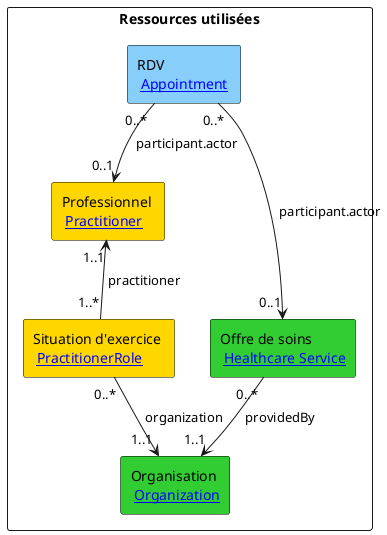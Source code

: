 @startuml


'Declaration des éléments
rectangle "Ressources utilisées" {

    rectangle "RDV\n [[StructureDefinition-sas-appointment-lrm.html Appointment]] " as Ap#LightSkyBlue;line:Black;text:Black

    rectangle "Professionnel \n [[StructureDefinition-sas-practitioner-aggregator.html Practitioner]]" as PS #Gold;line:Black;text:Black

    rectangle "Situation d'exercice \n [[StructureDefinition-sas-practitioner-role-lrm.html PractitionerRole]]" as PR #Gold;line:Black;text:Black

    rectangle "Offre de soins \n [[StructureDefinition-sas-healthcareservice-lrm.html Healthcare Service]]" as HS #LimeGreen;line:Black;text:Black

    rectangle "Organisation \n [[StructureDefinition-sas-organization-lrm.html Organization]]" as Orga #LimeGreen;line:Black;text:Black

}

'Liens entre éléments    
Ap"0..*"--->"0..1" HS: " participant.actor" 
Ap"0..*"-->"0..1" PS :" participant.actor"
PS"1..1"<--"1..*" PR : " practitioner"
PR"0..*"-->"1..1" Orga : " organization"
HS "0..*"-->"1..1" Orga : " providedBy"

@enduml